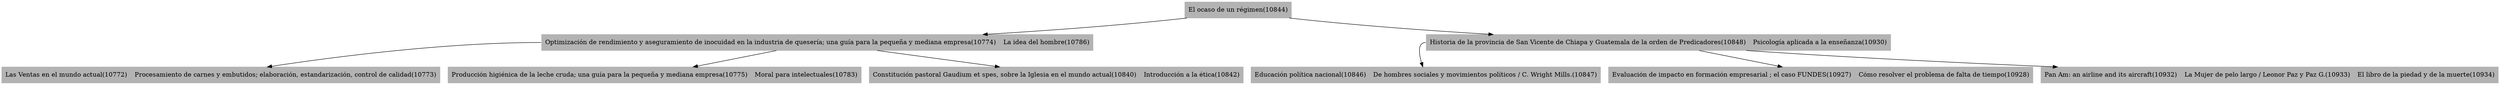 digraph G{node[shape=record, style=filled, color = Gray70];
node10844:f0->node10774;

node10844:f1->node10848;

node10774:f0->node10772;

node10774:f1->node10775;

node10774:f2->node10840;

node10848:f0->node10846;

node10848:f1->node10927;

node10848:f2->node10932;

node10844[label = "<f0>El ocaso de un régimen(10844)"];
node10774[label = "<f0>Optimización de rendimiento y aseguramiento de inocuidad en la industria de quesería; una guía para la pequeña y mediana empresa(10774)|<f0>La idea del hombre(10786)"];
node10772[label = "<f0>Las Ventas en el mundo actual(10772)|<f0>Procesamiento de carnes y embutidos; elaboración, estandarización, control de calidad(10773)"];
node10775[label = "<f0>Producción higiénica de la leche cruda; una guía para la pequeña y mediana empresa(10775)|<f0>Moral para intelectuales(10783)"];
node10840[label = "<f0>Constitución pastoral Gaudium et spes, sobre la Iglesia en el mundo actual(10840)|<f0>Introducción a la ética(10842)"];
node10848[label = "<f0>Historia de la provincia de San Vicente de Chiapa y Guatemala de la orden de Predicadores(10848)|<f0>Psicología aplicada a la enseñanza(10930)"];
node10846[label = "<f0>Educación política nacional(10846)|<f0>De hombres sociales y movimientos políticos / C. Wright Mills.(10847)"];
node10927[label = "<f0>Evaluación de impacto en formación empresarial ; el caso FUNDES(10927)|<f0>Cómo resolver el problema de falta de tiempo(10928)"];
node10932[label = "<f0>Pan Am: an airline and its aircraft(10932)|<f0>La Mujer de pelo largo / Leonor Paz y Paz G.(10933)|<f0>El libro de la piedad y de la muerte(10934)"];
}